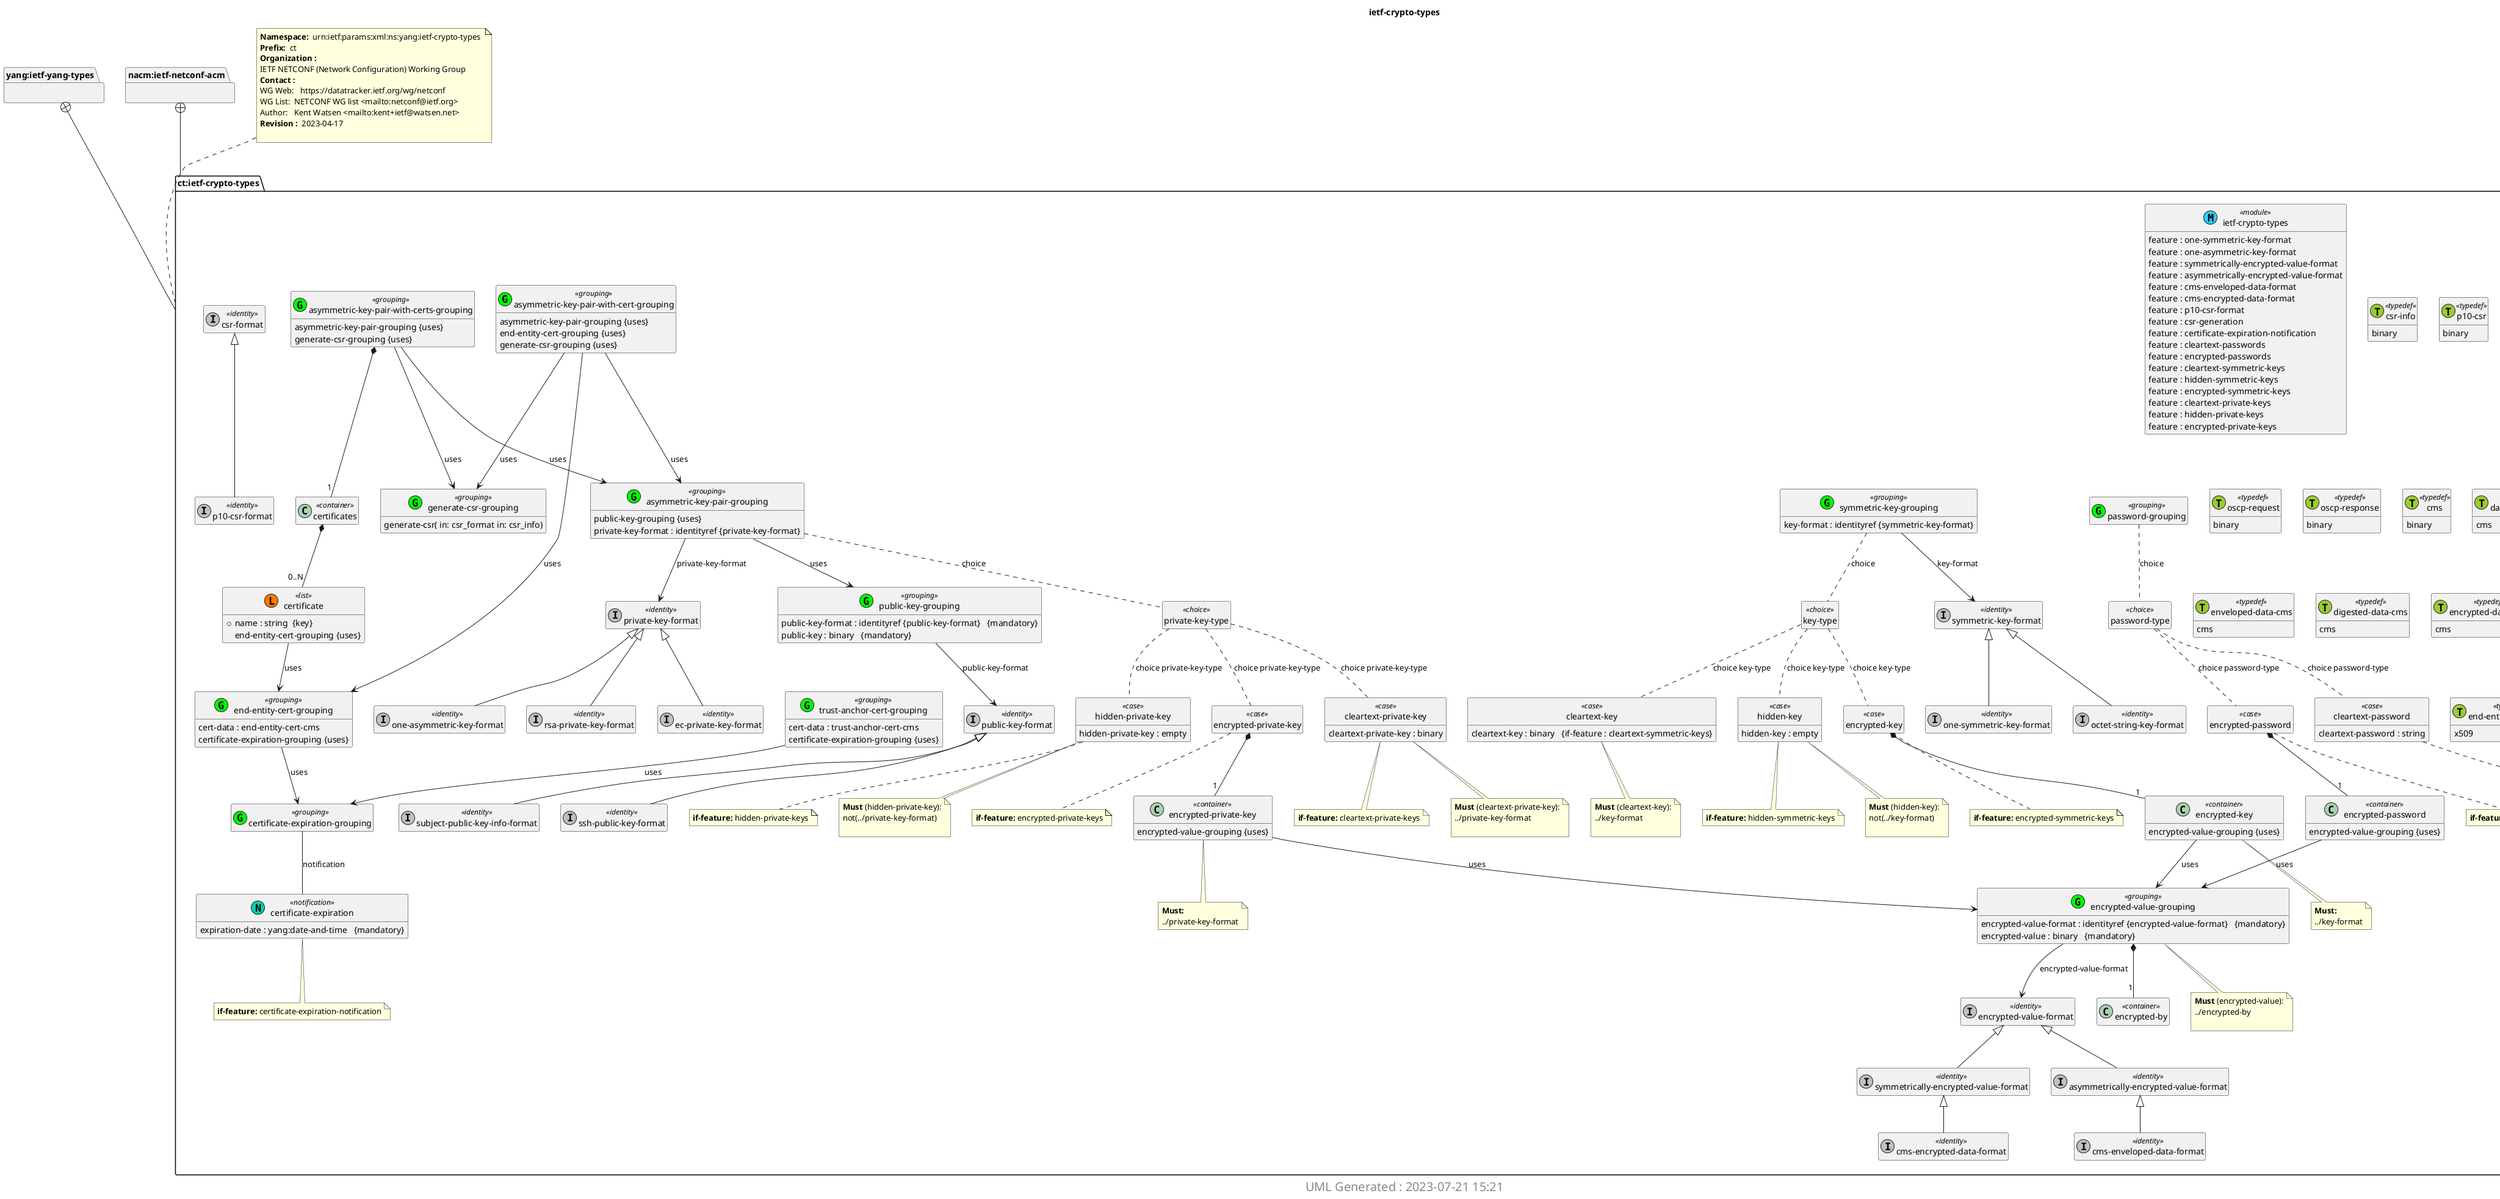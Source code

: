 'Download plantuml from http://plantuml.sourceforge.net/ 
'Generate png with java -jar plantuml.jar <file> 
'Output in img/<module>.png 
'If Java spits out memory error increase heap size with java -Xmx1024m  -jar plantuml.jar <file> 
@startuml img/ietf-crypto-types.png 
hide empty fields 
hide empty methods 
hide <<case>> circle
hide <<augment>> circle
hide <<choice>> circle
hide <<leafref>> stereotype
hide <<leafref>> circle
page 1x1 
Title ietf-crypto-types 
package "yang:ietf-yang-types" as yang_ietf_yang_types { 
} 
package "nacm:ietf-netconf-acm" as nacm_ietf_netconf_acm { 
} 
package "ct:ietf-crypto-types" as ct_ietf_crypto_types { 
} 
note top of ct_ietf_crypto_types : <b>Namespace: </b> urn:ietf:params:xml:ns:yang:ietf-crypto-types \n<b>Prefix: </b> ct \n<b>Organization : </b>\nIETF NETCONF (Network Configuration) Working Group \n<b>Contact : </b>\nWG Web:   https://datatracker.ietf.org/wg/netconf \nWG List:  NETCONF WG list <mailto:netconf@ietf.org> \nAuthor:   Kent Watsen <mailto:kent+ietf@watsen.net> \n<b>Revision : </b> 2023-04-17 \n
package "ct:ietf-crypto-types" as ct_ietf_crypto_types { 
class "ietf-crypto-types" as ietf_crypto_types << (M, #33CCFF) module>> 
ietf_crypto_types : feature : one-symmetric-key-format 
ietf_crypto_types : feature : one-asymmetric-key-format 
ietf_crypto_types : feature : symmetrically-encrypted-value-format 
ietf_crypto_types : feature : asymmetrically-encrypted-value-format 
ietf_crypto_types : feature : cms-enveloped-data-format 
ietf_crypto_types : feature : cms-encrypted-data-format 
ietf_crypto_types : feature : p10-csr-format 
ietf_crypto_types : feature : csr-generation 
ietf_crypto_types : feature : certificate-expiration-notification 
ietf_crypto_types : feature : cleartext-passwords 
ietf_crypto_types : feature : encrypted-passwords 
ietf_crypto_types : feature : cleartext-symmetric-keys 
ietf_crypto_types : feature : hidden-symmetric-keys 
ietf_crypto_types : feature : encrypted-symmetric-keys 
ietf_crypto_types : feature : cleartext-private-keys 
ietf_crypto_types : feature : hidden-private-keys 
ietf_crypto_types : feature : encrypted-private-keys 
class "csr-info" as csr_info << (T, YellowGreen) typedef>>
csr_info : binary
class "p10-csr" as p10_csr << (T, YellowGreen) typedef>>
p10_csr : binary
class "x509" as x509 << (T, YellowGreen) typedef>>
x509 : binary
class "crl" as crl << (T, YellowGreen) typedef>>
crl : binary
class "oscp-request" as oscp_request << (T, YellowGreen) typedef>>
oscp_request : binary
class "oscp-response" as oscp_response << (T, YellowGreen) typedef>>
oscp_response : binary
class "cms" as cms << (T, YellowGreen) typedef>>
cms : binary
class "data-content-cms" as data_content_cms << (T, YellowGreen) typedef>>
data_content_cms : cms
class "signed-data-cms" as signed_data_cms << (T, YellowGreen) typedef>>
signed_data_cms : cms
class "enveloped-data-cms" as enveloped_data_cms << (T, YellowGreen) typedef>>
enveloped_data_cms : cms
class "digested-data-cms" as digested_data_cms << (T, YellowGreen) typedef>>
digested_data_cms : cms
class "encrypted-data-cms" as encrypted_data_cms << (T, YellowGreen) typedef>>
encrypted_data_cms : cms
class "authenticated-data-cms" as authenticated_data_cms << (T, YellowGreen) typedef>>
authenticated_data_cms : cms
class "trust-anchor-cert-x509" as trust_anchor_cert_x509 << (T, YellowGreen) typedef>>
trust_anchor_cert_x509 : x509
class "end-entity-cert-x509" as end_entity_cert_x509 << (T, YellowGreen) typedef>>
end_entity_cert_x509 : x509
class "trust-anchor-cert-cms" as trust_anchor_cert_cms << (T, YellowGreen) typedef>>
trust_anchor_cert_cms : signed-data-cms
class "end-entity-cert-cms" as end_entity_cert_cms << (T, YellowGreen) typedef>>
end_entity_cert_cms : signed-data-cms
class "encrypted-value-grouping" as ietf_crypto_types_I_encrypted_value_grouping_grouping <<(G,Lime) grouping>> 
class "encrypted-by" as  ietf_crypto_types_I_encrypted_value_grouping_I_encrypted_by <<container>> 
ietf_crypto_types_I_encrypted_value_grouping_grouping *-- "1" ietf_crypto_types_I_encrypted_value_grouping_I_encrypted_by 
ietf_crypto_types_I_encrypted_value_grouping_grouping : encrypted-value-format : identityref {encrypted-value-format}   {mandatory}
ietf_crypto_types_I_encrypted_value_grouping_grouping : encrypted-value : binary   {mandatory}
note bottom of ietf_crypto_types_I_encrypted_value_grouping_grouping
<b>Must</b> (encrypted-value):
../encrypted-by

end note 
class "password-grouping" as ietf_crypto_types_I_password_grouping_grouping <<(G,Lime) grouping>> 
class "password-type" as ietf_crypto_types_I_password_grouping_I_password_type <<choice>> 
ietf_crypto_types_I_password_grouping_grouping .. ietf_crypto_types_I_password_grouping_I_password_type : choice 
class "cleartext-password" as ietf_crypto_types_I_password_grouping_I_password_type_I_cleartext_password_case <<case>>
ietf_crypto_types_I_password_grouping_I_password_type .. ietf_crypto_types_I_password_grouping_I_password_type_I_cleartext_password_case  : choice password-type
note bottom of ietf_crypto_types_I_password_grouping_I_password_type_I_cleartext_password_case
<b>if-feature: </b>cleartext-passwords
end note 
ietf_crypto_types_I_password_grouping_I_password_type_I_cleartext_password_case : cleartext-password : string  
class "encrypted-password" as ietf_crypto_types_I_password_grouping_I_password_type_I_encrypted_password_case <<case>>
ietf_crypto_types_I_password_grouping_I_password_type .. ietf_crypto_types_I_password_grouping_I_password_type_I_encrypted_password_case  : choice password-type
note bottom of ietf_crypto_types_I_password_grouping_I_password_type_I_encrypted_password_case
<b>if-feature: </b>encrypted-passwords
end note 
class "encrypted-password" as  ietf_crypto_types_I_password_grouping_I_password_type_I_encrypted_password_I_encrypted_password <<container>> 
ietf_crypto_types_I_password_grouping_I_password_type_I_encrypted_password_case *-- "1" ietf_crypto_types_I_password_grouping_I_password_type_I_encrypted_password_I_encrypted_password 
ietf_crypto_types_I_password_grouping_I_password_type_I_encrypted_password_I_encrypted_password : encrypted-value-grouping {uses} 
class "symmetric-key-grouping" as ietf_crypto_types_I_symmetric_key_grouping_grouping <<(G,Lime) grouping>> 
ietf_crypto_types_I_symmetric_key_grouping_grouping : key-format : identityref {symmetric-key-format}  
class "key-type" as ietf_crypto_types_I_symmetric_key_grouping_I_key_type <<choice>> 
ietf_crypto_types_I_symmetric_key_grouping_grouping .. ietf_crypto_types_I_symmetric_key_grouping_I_key_type : choice 
class "cleartext-key" as ietf_crypto_types_I_symmetric_key_grouping_I_key_type_I_cleartext_key_case <<case>>
ietf_crypto_types_I_symmetric_key_grouping_I_key_type .. ietf_crypto_types_I_symmetric_key_grouping_I_key_type_I_cleartext_key_case  : choice key-type
ietf_crypto_types_I_symmetric_key_grouping_I_key_type_I_cleartext_key_case : cleartext-key : binary   {if-feature : cleartext-symmetric-keys}
note bottom of ietf_crypto_types_I_symmetric_key_grouping_I_key_type_I_cleartext_key_case
<b>Must</b> (cleartext-key):
../key-format

end note 
class "hidden-key" as ietf_crypto_types_I_symmetric_key_grouping_I_key_type_I_hidden_key_case <<case>>
ietf_crypto_types_I_symmetric_key_grouping_I_key_type .. ietf_crypto_types_I_symmetric_key_grouping_I_key_type_I_hidden_key_case  : choice key-type
note bottom of ietf_crypto_types_I_symmetric_key_grouping_I_key_type_I_hidden_key_case
<b>if-feature: </b>hidden-symmetric-keys
end note 
ietf_crypto_types_I_symmetric_key_grouping_I_key_type_I_hidden_key_case : hidden-key : empty  
note bottom of ietf_crypto_types_I_symmetric_key_grouping_I_key_type_I_hidden_key_case
<b>Must</b> (hidden-key):
not(../key-format)

end note 
class "encrypted-key" as ietf_crypto_types_I_symmetric_key_grouping_I_key_type_I_encrypted_key_case <<case>>
ietf_crypto_types_I_symmetric_key_grouping_I_key_type .. ietf_crypto_types_I_symmetric_key_grouping_I_key_type_I_encrypted_key_case  : choice key-type
note bottom of ietf_crypto_types_I_symmetric_key_grouping_I_key_type_I_encrypted_key_case
<b>if-feature: </b>encrypted-symmetric-keys
end note 
class "encrypted-key" as  ietf_crypto_types_I_symmetric_key_grouping_I_key_type_I_encrypted_key_I_encrypted_key <<container>> 
ietf_crypto_types_I_symmetric_key_grouping_I_key_type_I_encrypted_key_case *-- "1" ietf_crypto_types_I_symmetric_key_grouping_I_key_type_I_encrypted_key_I_encrypted_key 
note bottom of ietf_crypto_types_I_symmetric_key_grouping_I_key_type_I_encrypted_key_I_encrypted_key
<b>Must:</b>
../key-format
end note 
ietf_crypto_types_I_symmetric_key_grouping_I_key_type_I_encrypted_key_I_encrypted_key : encrypted-value-grouping {uses} 
class "public-key-grouping" as ietf_crypto_types_I_public_key_grouping_grouping <<(G,Lime) grouping>> 
ietf_crypto_types_I_public_key_grouping_grouping : public-key-format : identityref {public-key-format}   {mandatory}
ietf_crypto_types_I_public_key_grouping_grouping : public-key : binary   {mandatory}
class "asymmetric-key-pair-grouping" as ietf_crypto_types_I_asymmetric_key_pair_grouping_grouping <<(G,Lime) grouping>> 
ietf_crypto_types_I_asymmetric_key_pair_grouping_grouping : public-key-grouping {uses} 
ietf_crypto_types_I_asymmetric_key_pair_grouping_grouping : private-key-format : identityref {private-key-format}  
class "private-key-type" as ietf_crypto_types_I_asymmetric_key_pair_grouping_I_private_key_type <<choice>> 
ietf_crypto_types_I_asymmetric_key_pair_grouping_grouping .. ietf_crypto_types_I_asymmetric_key_pair_grouping_I_private_key_type : choice 
class "cleartext-private-key" as ietf_crypto_types_I_asymmetric_key_pair_grouping_I_private_key_type_I_cleartext_private_key_case <<case>>
ietf_crypto_types_I_asymmetric_key_pair_grouping_I_private_key_type .. ietf_crypto_types_I_asymmetric_key_pair_grouping_I_private_key_type_I_cleartext_private_key_case  : choice private-key-type
note bottom of ietf_crypto_types_I_asymmetric_key_pair_grouping_I_private_key_type_I_cleartext_private_key_case
<b>if-feature: </b>cleartext-private-keys
end note 
ietf_crypto_types_I_asymmetric_key_pair_grouping_I_private_key_type_I_cleartext_private_key_case : cleartext-private-key : binary  
note bottom of ietf_crypto_types_I_asymmetric_key_pair_grouping_I_private_key_type_I_cleartext_private_key_case
<b>Must</b> (cleartext-private-key):
../private-key-format

end note 
class "hidden-private-key" as ietf_crypto_types_I_asymmetric_key_pair_grouping_I_private_key_type_I_hidden_private_key_case <<case>>
ietf_crypto_types_I_asymmetric_key_pair_grouping_I_private_key_type .. ietf_crypto_types_I_asymmetric_key_pair_grouping_I_private_key_type_I_hidden_private_key_case  : choice private-key-type
note bottom of ietf_crypto_types_I_asymmetric_key_pair_grouping_I_private_key_type_I_hidden_private_key_case
<b>if-feature: </b>hidden-private-keys
end note 
ietf_crypto_types_I_asymmetric_key_pair_grouping_I_private_key_type_I_hidden_private_key_case : hidden-private-key : empty  
note bottom of ietf_crypto_types_I_asymmetric_key_pair_grouping_I_private_key_type_I_hidden_private_key_case
<b>Must</b> (hidden-private-key):
not(../private-key-format)

end note 
class "encrypted-private-key" as ietf_crypto_types_I_asymmetric_key_pair_grouping_I_private_key_type_I_encrypted_private_key_case <<case>>
ietf_crypto_types_I_asymmetric_key_pair_grouping_I_private_key_type .. ietf_crypto_types_I_asymmetric_key_pair_grouping_I_private_key_type_I_encrypted_private_key_case  : choice private-key-type
note bottom of ietf_crypto_types_I_asymmetric_key_pair_grouping_I_private_key_type_I_encrypted_private_key_case
<b>if-feature: </b>encrypted-private-keys
end note 
class "encrypted-private-key" as  ietf_crypto_types_I_asymmetric_key_pair_grouping_I_private_key_type_I_encrypted_private_key_I_encrypted_private_key <<container>> 
ietf_crypto_types_I_asymmetric_key_pair_grouping_I_private_key_type_I_encrypted_private_key_case *-- "1" ietf_crypto_types_I_asymmetric_key_pair_grouping_I_private_key_type_I_encrypted_private_key_I_encrypted_private_key 
note bottom of ietf_crypto_types_I_asymmetric_key_pair_grouping_I_private_key_type_I_encrypted_private_key_I_encrypted_private_key
<b>Must:</b>
../private-key-format
end note 
ietf_crypto_types_I_asymmetric_key_pair_grouping_I_private_key_type_I_encrypted_private_key_I_encrypted_private_key : encrypted-value-grouping {uses} 
class "certificate-expiration-grouping" as ietf_crypto_types_I_certificate_expiration_grouping_grouping <<(G,Lime) grouping>> 
class "certificate-expiration" as ietf_crypto_types_I_certificate_expiration_grouping_I_certificate_expiration << (N,#00D1B2) notification>> 
ietf_crypto_types_I_certificate_expiration_grouping_grouping -- ietf_crypto_types_I_certificate_expiration_grouping_I_certificate_expiration : notification 
note bottom of ietf_crypto_types_I_certificate_expiration_grouping_I_certificate_expiration
<b>if-feature: </b>certificate-expiration-notification
end note 
ietf_crypto_types_I_certificate_expiration_grouping_I_certificate_expiration : expiration-date : yang:date-and-time   {mandatory}
class "trust-anchor-cert-grouping" as ietf_crypto_types_I_trust_anchor_cert_grouping_grouping <<(G,Lime) grouping>> 
ietf_crypto_types_I_trust_anchor_cert_grouping_grouping : cert-data : trust-anchor-cert-cms  
ietf_crypto_types_I_trust_anchor_cert_grouping_grouping : certificate-expiration-grouping {uses} 
class "end-entity-cert-grouping" as ietf_crypto_types_I_end_entity_cert_grouping_grouping <<(G,Lime) grouping>> 
ietf_crypto_types_I_end_entity_cert_grouping_grouping : cert-data : end-entity-cert-cms  
ietf_crypto_types_I_end_entity_cert_grouping_grouping : certificate-expiration-grouping {uses} 
class "generate-csr-grouping" as ietf_crypto_types_I_generate_csr_grouping_grouping <<(G,Lime) grouping>> 
ietf_crypto_types_I_generate_csr_grouping_grouping : generate-csr( in: csr_format in: csr_info)
class "asymmetric-key-pair-with-cert-grouping" as ietf_crypto_types_I_asymmetric_key_pair_with_cert_grouping_grouping <<(G,Lime) grouping>> 
ietf_crypto_types_I_asymmetric_key_pair_with_cert_grouping_grouping : asymmetric-key-pair-grouping {uses} 
ietf_crypto_types_I_asymmetric_key_pair_with_cert_grouping_grouping : end-entity-cert-grouping {uses} 
ietf_crypto_types_I_asymmetric_key_pair_with_cert_grouping_grouping : generate-csr-grouping {uses} 
class "asymmetric-key-pair-with-certs-grouping" as ietf_crypto_types_I_asymmetric_key_pair_with_certs_grouping_grouping <<(G,Lime) grouping>> 
ietf_crypto_types_I_asymmetric_key_pair_with_certs_grouping_grouping : asymmetric-key-pair-grouping {uses} 
class "certificates" as  ietf_crypto_types_I_asymmetric_key_pair_with_certs_grouping_I_certificates <<container>> 
ietf_crypto_types_I_asymmetric_key_pair_with_certs_grouping_grouping *-- "1" ietf_crypto_types_I_asymmetric_key_pair_with_certs_grouping_I_certificates 
class "certificate" as ietf_crypto_types_I_asymmetric_key_pair_with_certs_grouping_I_certificates_I_certificate << (L, #FF7700) list>> 
ietf_crypto_types_I_asymmetric_key_pair_with_certs_grouping_I_certificates *-- "0..N" ietf_crypto_types_I_asymmetric_key_pair_with_certs_grouping_I_certificates_I_certificate 
ietf_crypto_types_I_asymmetric_key_pair_with_certs_grouping_I_certificates_I_certificate : +name : string  {key} 
ietf_crypto_types_I_asymmetric_key_pair_with_certs_grouping_I_certificates_I_certificate : end-entity-cert-grouping {uses} 
ietf_crypto_types_I_asymmetric_key_pair_with_certs_grouping_grouping : generate-csr-grouping {uses} 
class "symmetric-key-format" as symmetric_key_format << (I,Silver) identity>> 
class "public-key-format" as public_key_format << (I,Silver) identity>> 
class "private-key-format" as private_key_format << (I,Silver) identity>> 
class "rsa-private-key-format" as rsa_private_key_format << (I,Silver) identity>> 
private_key_format <|-- rsa_private_key_format 
class "ec-private-key-format" as ec_private_key_format << (I,Silver) identity>> 
private_key_format <|-- ec_private_key_format 
class "one-asymmetric-key-format" as one_asymmetric_key_format << (I,Silver) identity>> 
private_key_format <|-- one_asymmetric_key_format 
class "ssh-public-key-format" as ssh_public_key_format << (I,Silver) identity>> 
public_key_format <|-- ssh_public_key_format 
class "subject-public-key-info-format" as subject_public_key_info_format << (I,Silver) identity>> 
public_key_format <|-- subject_public_key_info_format 
class "octet-string-key-format" as octet_string_key_format << (I,Silver) identity>> 
symmetric_key_format <|-- octet_string_key_format 
class "one-symmetric-key-format" as one_symmetric_key_format << (I,Silver) identity>> 
symmetric_key_format <|-- one_symmetric_key_format 
class "encrypted-value-format" as encrypted_value_format << (I,Silver) identity>> 
class "symmetrically-encrypted-value-format" as symmetrically_encrypted_value_format << (I,Silver) identity>> 
encrypted_value_format <|-- symmetrically_encrypted_value_format 
class "asymmetrically-encrypted-value-format" as asymmetrically_encrypted_value_format << (I,Silver) identity>> 
encrypted_value_format <|-- asymmetrically_encrypted_value_format 
class "cms-encrypted-data-format" as cms_encrypted_data_format << (I,Silver) identity>> 
symmetrically_encrypted_value_format <|-- cms_encrypted_data_format 
class "cms-enveloped-data-format" as cms_enveloped_data_format << (I,Silver) identity>> 
asymmetrically_encrypted_value_format <|-- cms_enveloped_data_format 
class "csr-format" as csr_format << (I,Silver) identity>> 
class "p10-csr-format" as p10_csr_format << (I,Silver) identity>> 
csr_format <|-- p10_csr_format 
ietf_crypto_types_I_encrypted_value_grouping_grouping-->encrypted_value_format: encrypted-value-format
ietf_crypto_types_I_symmetric_key_grouping_grouping-->symmetric_key_format: key-format
ietf_crypto_types_I_public_key_grouping_grouping-->public_key_format: public-key-format
ietf_crypto_types_I_asymmetric_key_pair_grouping_grouping-->private_key_format: private-key-format
} 

yang_ietf_yang_types +-- ct_ietf_crypto_types
nacm_ietf_netconf_acm +-- ct_ietf_crypto_types
ietf_crypto_types_I_password_grouping_I_password_type_I_encrypted_password_I_encrypted_password --> ietf_crypto_types_I_encrypted_value_grouping_grouping : uses 
ietf_crypto_types_I_symmetric_key_grouping_I_key_type_I_encrypted_key_I_encrypted_key --> ietf_crypto_types_I_encrypted_value_grouping_grouping : uses 
ietf_crypto_types_I_asymmetric_key_pair_grouping_grouping --> ietf_crypto_types_I_public_key_grouping_grouping : uses 
ietf_crypto_types_I_asymmetric_key_pair_grouping_I_private_key_type_I_encrypted_private_key_I_encrypted_private_key --> ietf_crypto_types_I_encrypted_value_grouping_grouping : uses 
ietf_crypto_types_I_trust_anchor_cert_grouping_grouping --> ietf_crypto_types_I_certificate_expiration_grouping_grouping : uses 
ietf_crypto_types_I_end_entity_cert_grouping_grouping --> ietf_crypto_types_I_certificate_expiration_grouping_grouping : uses 
ietf_crypto_types_I_asymmetric_key_pair_with_cert_grouping_grouping --> ietf_crypto_types_I_asymmetric_key_pair_grouping_grouping : uses 
ietf_crypto_types_I_asymmetric_key_pair_with_cert_grouping_grouping --> ietf_crypto_types_I_end_entity_cert_grouping_grouping : uses 
ietf_crypto_types_I_asymmetric_key_pair_with_cert_grouping_grouping --> ietf_crypto_types_I_generate_csr_grouping_grouping : uses 
ietf_crypto_types_I_asymmetric_key_pair_with_certs_grouping_grouping --> ietf_crypto_types_I_asymmetric_key_pair_grouping_grouping : uses 
ietf_crypto_types_I_asymmetric_key_pair_with_certs_grouping_I_certificates_I_certificate --> ietf_crypto_types_I_end_entity_cert_grouping_grouping : uses 
ietf_crypto_types_I_asymmetric_key_pair_with_certs_grouping_grouping --> ietf_crypto_types_I_generate_csr_grouping_grouping : uses 
center footer
 <size:20> UML Generated : 2023-07-21 15:21 </size>
 endfooter 
@enduml 
